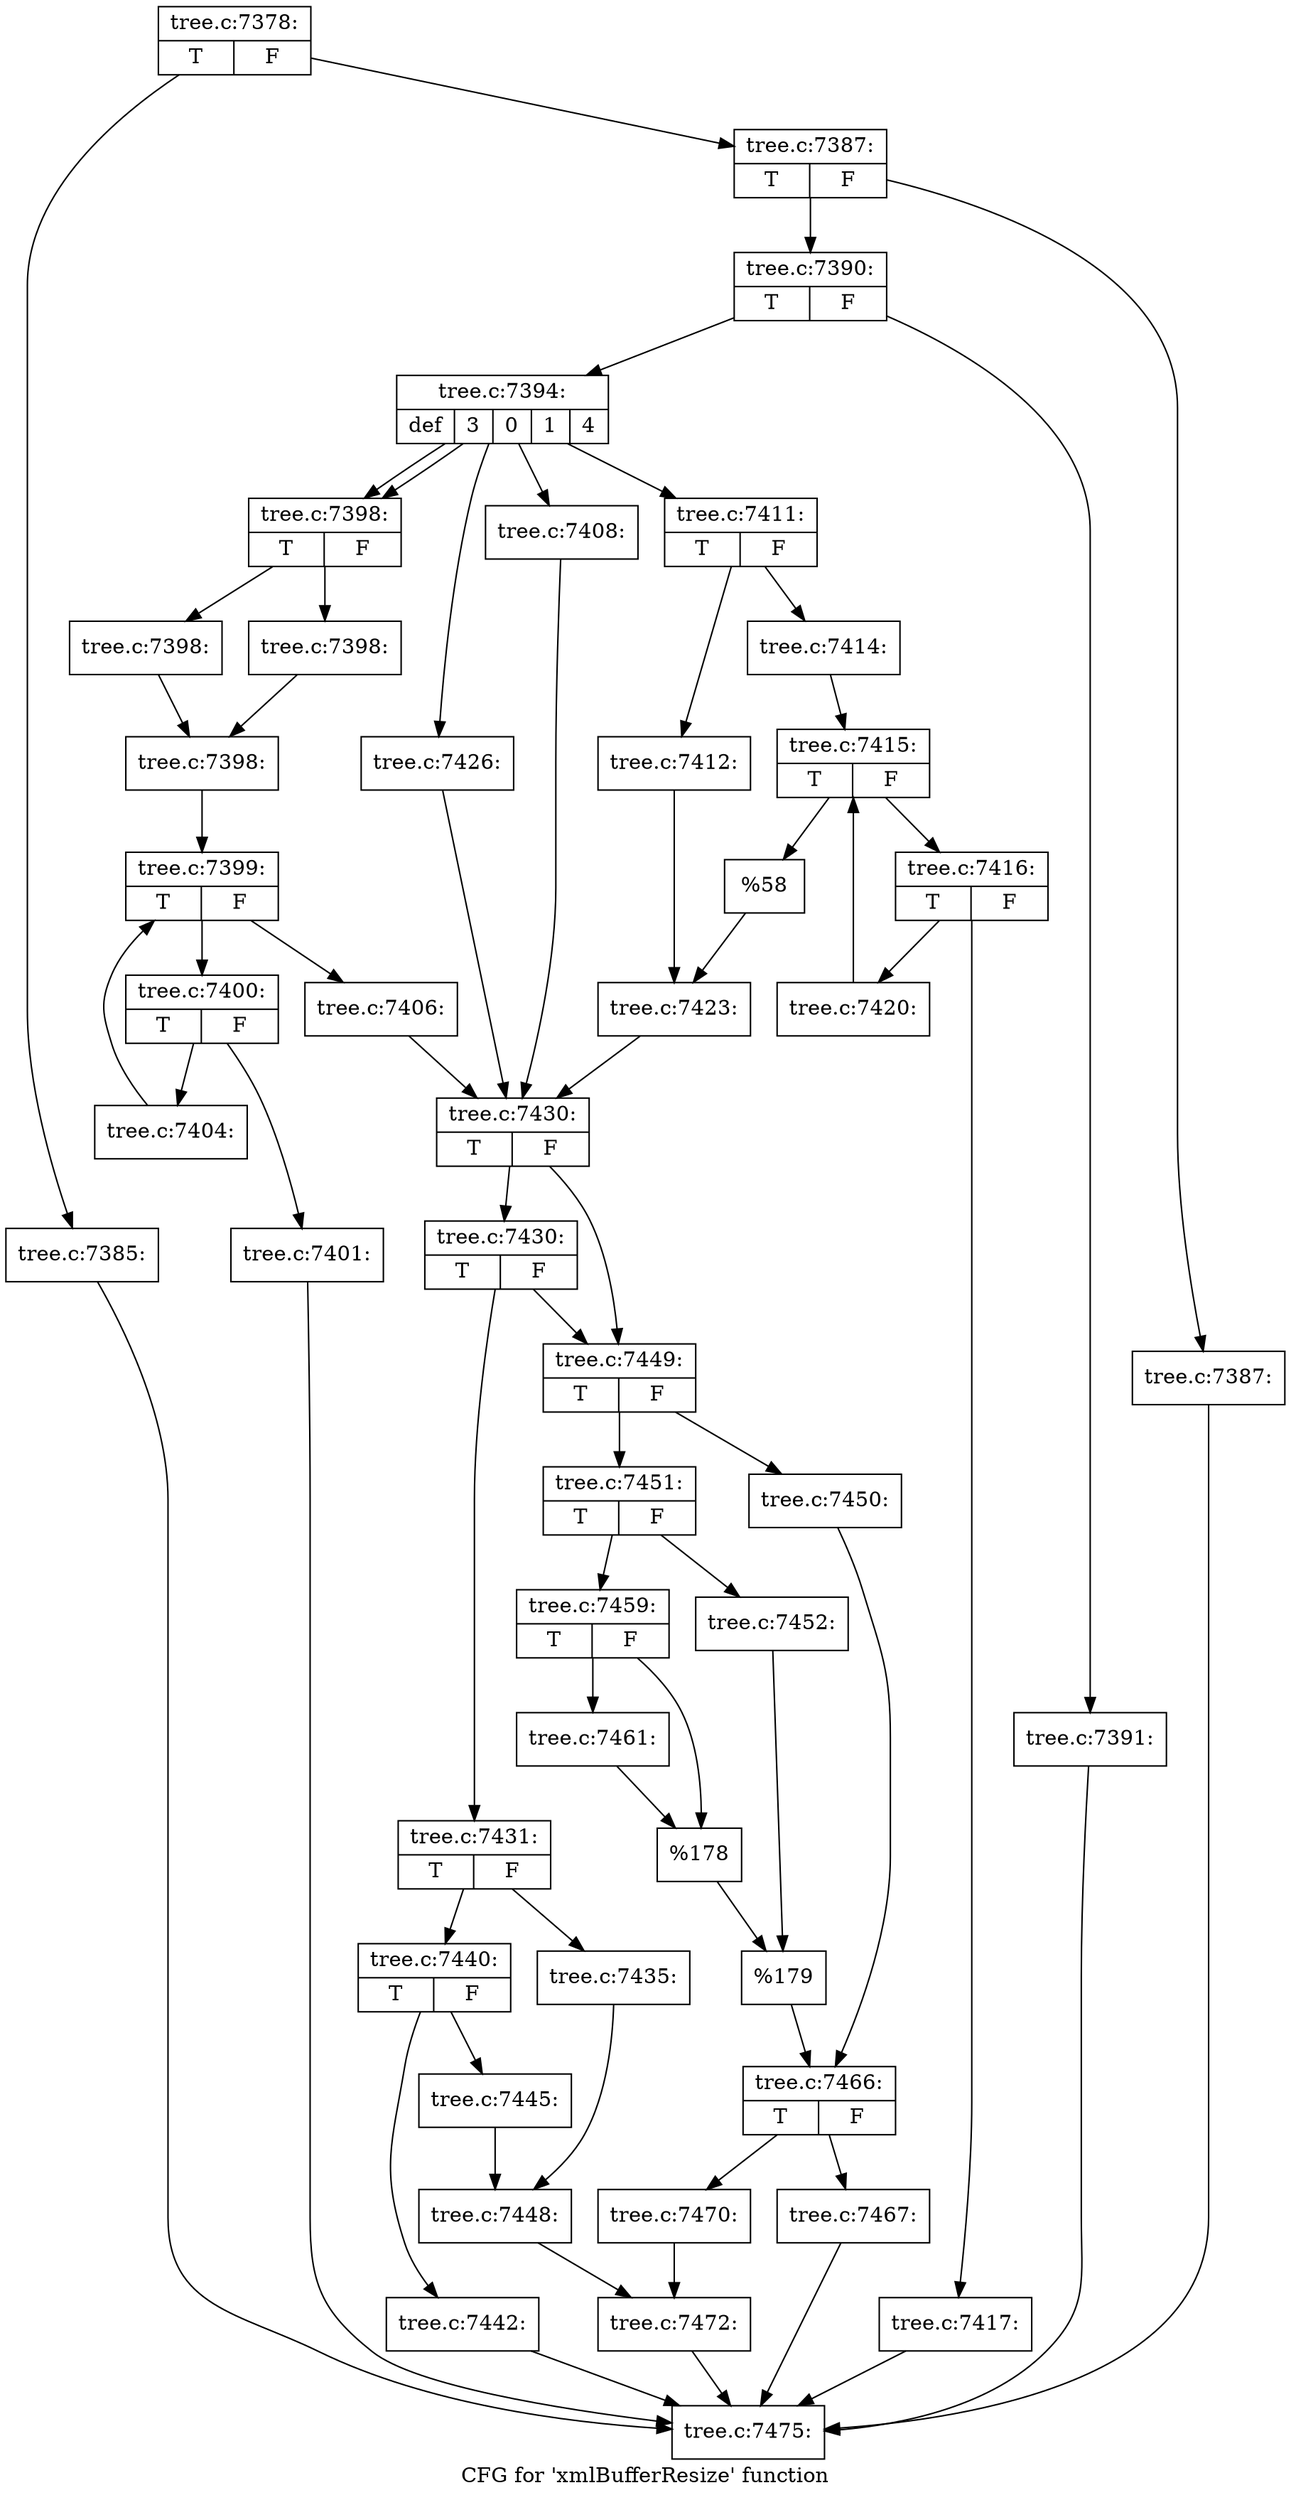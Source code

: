 digraph "CFG for 'xmlBufferResize' function" {
	label="CFG for 'xmlBufferResize' function";

	Node0x46a1830 [shape=record,label="{tree.c:7378:|{<s0>T|<s1>F}}"];
	Node0x46a1830 -> Node0x46a2a10;
	Node0x46a1830 -> Node0x46a2a60;
	Node0x46a2a10 [shape=record,label="{tree.c:7385:}"];
	Node0x46a2a10 -> Node0x46a1b20;
	Node0x46a2a60 [shape=record,label="{tree.c:7387:|{<s0>T|<s1>F}}"];
	Node0x46a2a60 -> Node0x46a2ef0;
	Node0x46a2a60 -> Node0x46a2f40;
	Node0x46a2ef0 [shape=record,label="{tree.c:7387:}"];
	Node0x46a2ef0 -> Node0x46a1b20;
	Node0x46a2f40 [shape=record,label="{tree.c:7390:|{<s0>T|<s1>F}}"];
	Node0x46a2f40 -> Node0x46a3500;
	Node0x46a2f40 -> Node0x46a3550;
	Node0x46a3500 [shape=record,label="{tree.c:7391:}"];
	Node0x46a3500 -> Node0x46a1b20;
	Node0x46a3550 [shape=record,label="{tree.c:7394:|{<s0>def|<s1>3|<s2>0|<s3>1|<s4>4}}"];
	Node0x46a3550 -> Node0x46a3ce0;
	Node0x46a3550 -> Node0x46a4020;
	Node0x46a3550 -> Node0x46a4020;
	Node0x46a3550 -> Node0x46a59e0;
	Node0x46a3550 -> Node0x46a5d10;
	Node0x46a4020 [shape=record,label="{tree.c:7398:|{<s0>T|<s1>F}}"];
	Node0x46a4020 -> Node0x46a4130;
	Node0x46a4020 -> Node0x46a4180;
	Node0x46a4130 [shape=record,label="{tree.c:7398:}"];
	Node0x46a4130 -> Node0x46a41d0;
	Node0x46a4180 [shape=record,label="{tree.c:7398:}"];
	Node0x46a4180 -> Node0x46a41d0;
	Node0x46a41d0 [shape=record,label="{tree.c:7398:}"];
	Node0x46a41d0 -> Node0x46a4af0;
	Node0x46a4af0 [shape=record,label="{tree.c:7399:|{<s0>T|<s1>F}}"];
	Node0x46a4af0 -> Node0x46a4f10;
	Node0x46a4af0 -> Node0x46a4d10;
	Node0x46a4f10 [shape=record,label="{tree.c:7400:|{<s0>T|<s1>F}}"];
	Node0x46a4f10 -> Node0x46a5100;
	Node0x46a4f10 -> Node0x46a5150;
	Node0x46a5100 [shape=record,label="{tree.c:7401:}"];
	Node0x46a5100 -> Node0x46a1b20;
	Node0x46a5150 [shape=record,label="{tree.c:7404:}"];
	Node0x46a5150 -> Node0x46a4af0;
	Node0x46a4d10 [shape=record,label="{tree.c:7406:}"];
	Node0x46a4d10 -> Node0x46a3ad0;
	Node0x46a59e0 [shape=record,label="{tree.c:7408:}"];
	Node0x46a59e0 -> Node0x46a3ad0;
	Node0x46a5d10 [shape=record,label="{tree.c:7411:|{<s0>T|<s1>F}}"];
	Node0x46a5d10 -> Node0x46a5e00;
	Node0x46a5d10 -> Node0x46a5ea0;
	Node0x46a5e00 [shape=record,label="{tree.c:7412:}"];
	Node0x46a5e00 -> Node0x46a5e50;
	Node0x46a5ea0 [shape=record,label="{tree.c:7414:}"];
	Node0x46a5ea0 -> Node0x46a6850;
	Node0x46a6850 [shape=record,label="{tree.c:7415:|{<s0>T|<s1>F}}"];
	Node0x46a6850 -> Node0x46a6c70;
	Node0x46a6850 -> Node0x46a6a70;
	Node0x46a6c70 [shape=record,label="{tree.c:7416:|{<s0>T|<s1>F}}"];
	Node0x46a6c70 -> Node0x46a6e60;
	Node0x46a6c70 -> Node0x46a6eb0;
	Node0x46a6e60 [shape=record,label="{tree.c:7417:}"];
	Node0x46a6e60 -> Node0x46a1b20;
	Node0x46a6eb0 [shape=record,label="{tree.c:7420:}"];
	Node0x46a6eb0 -> Node0x46a6850;
	Node0x46a6a70 [shape=record,label="{%58}"];
	Node0x46a6a70 -> Node0x46a5e50;
	Node0x46a5e50 [shape=record,label="{tree.c:7423:}"];
	Node0x46a5e50 -> Node0x46a3ad0;
	Node0x46a3ce0 [shape=record,label="{tree.c:7426:}"];
	Node0x46a3ce0 -> Node0x46a3ad0;
	Node0x46a3ad0 [shape=record,label="{tree.c:7430:|{<s0>T|<s1>F}}"];
	Node0x46a3ad0 -> Node0x46a7c80;
	Node0x46a3ad0 -> Node0x46a7c30;
	Node0x46a7c80 [shape=record,label="{tree.c:7430:|{<s0>T|<s1>F}}"];
	Node0x46a7c80 -> Node0x46a7b90;
	Node0x46a7c80 -> Node0x46a7c30;
	Node0x46a7b90 [shape=record,label="{tree.c:7431:|{<s0>T|<s1>F}}"];
	Node0x46a7b90 -> Node0x46a8a40;
	Node0x46a7b90 -> Node0x46a8ae0;
	Node0x46a8a40 [shape=record,label="{tree.c:7435:}"];
	Node0x46a8a40 -> Node0x46a8a90;
	Node0x46a8ae0 [shape=record,label="{tree.c:7440:|{<s0>T|<s1>F}}"];
	Node0x46a8ae0 -> Node0x46aaa80;
	Node0x46a8ae0 -> Node0x46aaad0;
	Node0x46aaa80 [shape=record,label="{tree.c:7442:}"];
	Node0x46aaa80 -> Node0x46a1b20;
	Node0x46aaad0 [shape=record,label="{tree.c:7445:}"];
	Node0x46aaad0 -> Node0x46a8a90;
	Node0x46a8a90 [shape=record,label="{tree.c:7448:}"];
	Node0x46a8a90 -> Node0x46a7be0;
	Node0x46a7c30 [shape=record,label="{tree.c:7449:|{<s0>T|<s1>F}}"];
	Node0x46a7c30 -> Node0x46ab9a0;
	Node0x46a7c30 -> Node0x46aba40;
	Node0x46ab9a0 [shape=record,label="{tree.c:7450:}"];
	Node0x46ab9a0 -> Node0x46ab9f0;
	Node0x46aba40 [shape=record,label="{tree.c:7451:|{<s0>T|<s1>F}}"];
	Node0x46aba40 -> Node0x46ac2b0;
	Node0x46aba40 -> Node0x46ac350;
	Node0x46ac2b0 [shape=record,label="{tree.c:7452:}"];
	Node0x46ac2b0 -> Node0x46ac300;
	Node0x46ac350 [shape=record,label="{tree.c:7459:|{<s0>T|<s1>F}}"];
	Node0x46ac350 -> Node0x46ad390;
	Node0x46ac350 -> Node0x46ad3e0;
	Node0x46ad390 [shape=record,label="{tree.c:7461:}"];
	Node0x46ad390 -> Node0x46ad3e0;
	Node0x46ad3e0 [shape=record,label="{%178}"];
	Node0x46ad3e0 -> Node0x46ac300;
	Node0x46ac300 [shape=record,label="{%179}"];
	Node0x46ac300 -> Node0x46ab9f0;
	Node0x46ab9f0 [shape=record,label="{tree.c:7466:|{<s0>T|<s1>F}}"];
	Node0x46ab9f0 -> Node0x46adc40;
	Node0x46ab9f0 -> Node0x46ae690;
	Node0x46adc40 [shape=record,label="{tree.c:7467:}"];
	Node0x46adc40 -> Node0x46a1b20;
	Node0x46ae690 [shape=record,label="{tree.c:7470:}"];
	Node0x46ae690 -> Node0x46a7be0;
	Node0x46a7be0 [shape=record,label="{tree.c:7472:}"];
	Node0x46a7be0 -> Node0x46a1b20;
	Node0x46a1b20 [shape=record,label="{tree.c:7475:}"];
}
